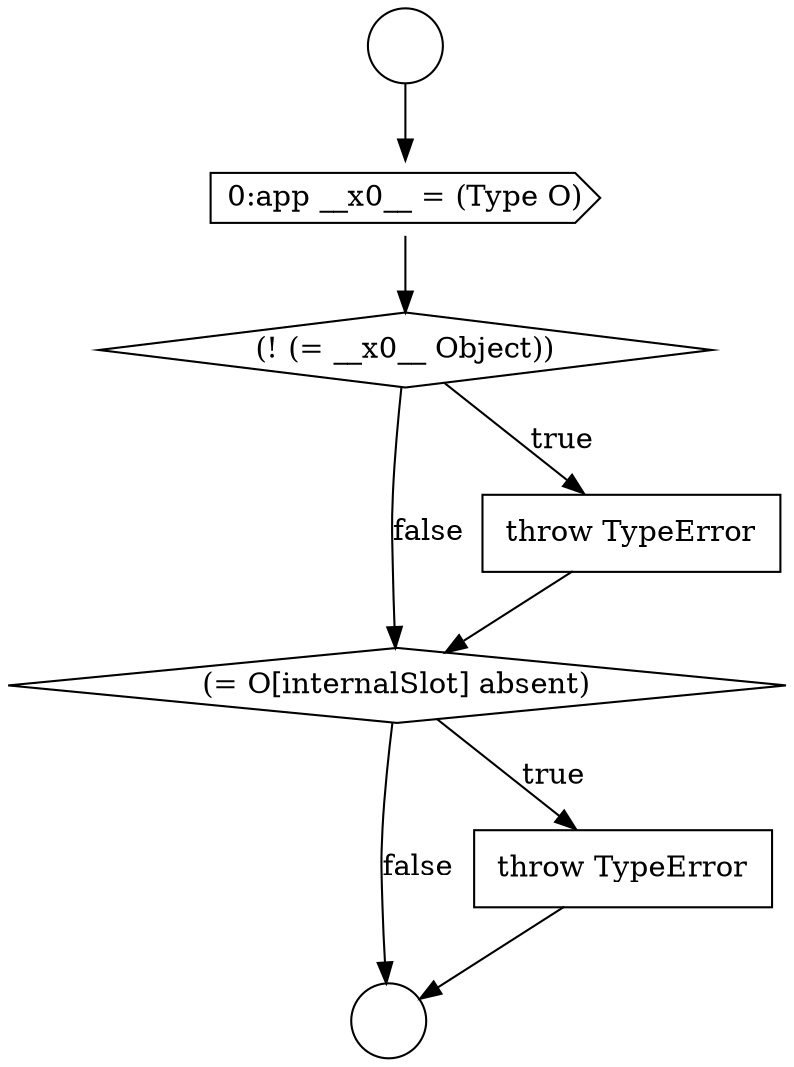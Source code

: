 digraph {
  node2250 [shape=diamond, label=<<font color="black">(= O[internalSlot] absent)</font>> color="black" fillcolor="white" style=filled]
  node2248 [shape=diamond, label=<<font color="black">(! (= __x0__ Object))</font>> color="black" fillcolor="white" style=filled]
  node2249 [shape=none, margin=0, label=<<font color="black">
    <table border="0" cellborder="1" cellspacing="0" cellpadding="10">
      <tr><td align="left">throw TypeError</td></tr>
    </table>
  </font>> color="black" fillcolor="white" style=filled]
  node2245 [shape=circle label=" " color="black" fillcolor="white" style=filled]
  node2246 [shape=circle label=" " color="black" fillcolor="white" style=filled]
  node2247 [shape=cds, label=<<font color="black">0:app __x0__ = (Type O)</font>> color="black" fillcolor="white" style=filled]
  node2251 [shape=none, margin=0, label=<<font color="black">
    <table border="0" cellborder="1" cellspacing="0" cellpadding="10">
      <tr><td align="left">throw TypeError</td></tr>
    </table>
  </font>> color="black" fillcolor="white" style=filled]
  node2251 -> node2246 [ color="black"]
  node2247 -> node2248 [ color="black"]
  node2249 -> node2250 [ color="black"]
  node2245 -> node2247 [ color="black"]
  node2250 -> node2251 [label=<<font color="black">true</font>> color="black"]
  node2250 -> node2246 [label=<<font color="black">false</font>> color="black"]
  node2248 -> node2249 [label=<<font color="black">true</font>> color="black"]
  node2248 -> node2250 [label=<<font color="black">false</font>> color="black"]
}

